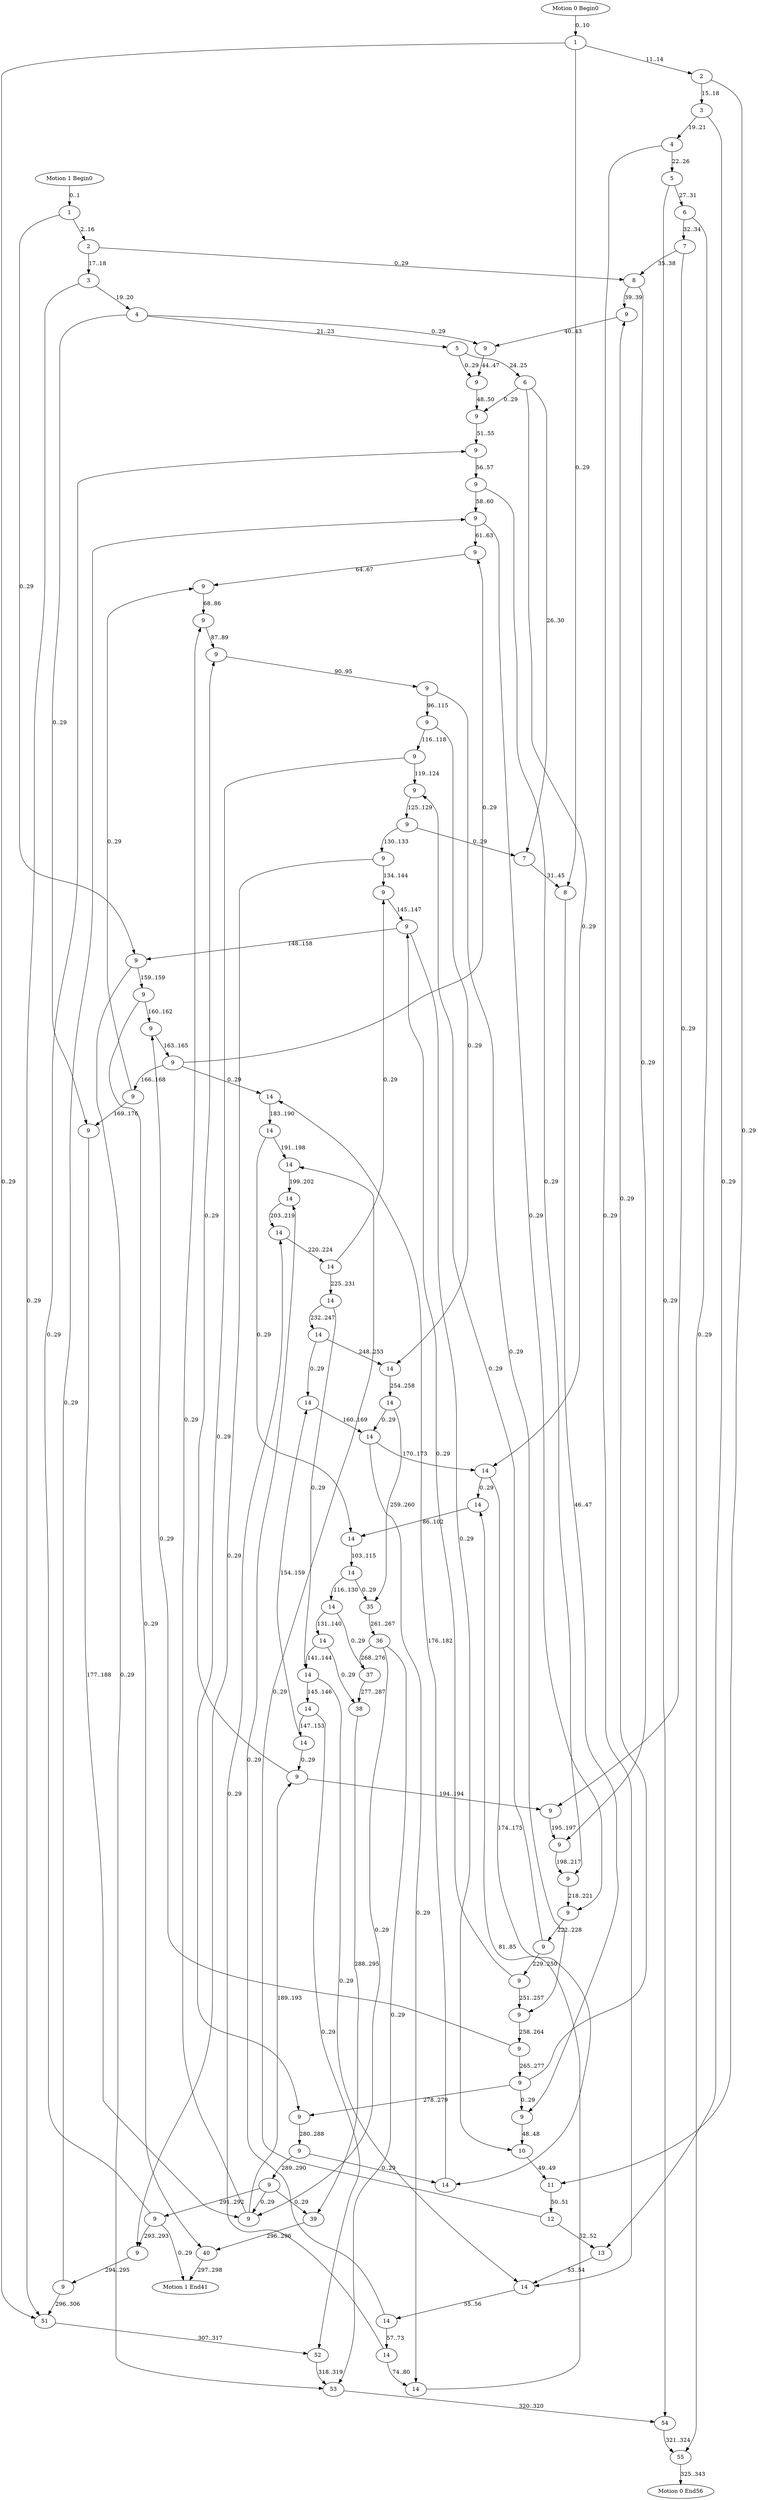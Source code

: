 // Motion Graph
digraph {
	139808916140216 [label="Motion 0 Begin0"]
	139808916140216 -> 139808800382480 [label="0..10"]
	139808800382480 [label=1]
	139808800382480 -> 139808832821400 [label="11..14"]
	139808832821400 [label=2]
	139808832821400 -> 139808790384032 [label="15..18"]
	139808790384032 [label=3]
	139808790384032 -> 139808788082416 [label="19..21"]
	139808788082416 [label=4]
	139808788082416 -> 139809977130064 [label="22..26"]
	139809977130064 [label=5]
	139809977130064 -> 139808820696736 [label="27..31"]
	139808820696736 [label=6]
	139808820696736 -> 139808791733864 [label="32..34"]
	139808791733864 [label=7]
	139808791733864 -> 139808827377368 [label="35..38"]
	139808827377368 [label=8]
	139808827377368 -> 139808831941432 [label="39..39"]
	139808831941432 [label=9]
	139808831941432 -> 139808833762136 [label="40..43"]
	139808833762136 [label=9]
	139808833762136 -> 139808832368256 [label="44..47"]
	139808832368256 [label=9]
	139808832368256 -> 139809440507608 [label="48..50"]
	139809440507608 [label=9]
	139809440507608 -> 139808914996808 [label="51..55"]
	139808914996808 [label=9]
	139808914996808 -> 139808813696896 [label="56..57"]
	139808813696896 [label=9]
	139808813696896 -> 139808823668128 [label="58..60"]
	139808823668128 [label=9]
	139808823668128 -> 139808805437568 [label="61..63"]
	139808805437568 [label=9]
	139808805437568 -> 139808806034848 [label="64..67"]
	139808806034848 [label=9]
	139808806034848 -> 139808809944120 [label="68..86"]
	139808809944120 [label=9]
	139808809944120 -> 139808822010320 [label="87..89"]
	139808822010320 [label=9]
	139808822010320 -> 139809978071024 [label="90..95"]
	139809978071024 [label=9]
	139809978071024 -> 139808814559016 [label="96..115"]
	139808814559016 [label=9]
	139808814559016 -> 139808816446264 [label="116..118"]
	139808816446264 [label=9]
	139808816446264 -> 139808811435568 [label="119..124"]
	139808811435568 [label=9]
	139808811435568 -> 139808823808632 [label="125..129"]
	139808823808632 [label=9]
	139808823808632 -> 139808814995272 [label="130..133"]
	139808814995272 [label=9]
	139808814995272 -> 139809440461656 [label="134..144"]
	139809440461656 [label=9]
	139809440461656 -> 139808812823664 [label="145..147"]
	139808812823664 [label=9]
	139808812823664 -> 139808824629848 [label="148..158"]
	139808824629848 [label=9]
	139808824629848 -> 139808816392344 [label="159..159"]
	139808816392344 [label=9]
	139808816392344 -> 139808813744592 [label="160..162"]
	139808813744592 [label=9]
	139808813744592 -> 139808808407280 [label="163..165"]
	139808808407280 [label=9]
	139808808407280 -> 139808821468800 [label="166..168"]
	139808821468800 [label=9]
	139808821468800 -> 139808830094976 [label="169..176"]
	139808830094976 [label=9]
	139808830094976 -> 139809977129504 [label="177..188"]
	139809977129504 [label=9]
	139809977129504 -> 139809440626952 [label="189..193"]
	139809440626952 [label=9]
	139809440626952 -> 139808822010320 [label="0..29"]
	139809440626952 -> 139808789450880 [label="194..194"]
	139808789450880 [label=9]
	139808789450880 -> 139808808139464 [label="195..197"]
	139808808139464 [label=9]
	139808808139464 -> 139808791714392 [label="198..217"]
	139808791714392 [label=9]
	139808791714392 -> 139808810927720 [label="218..221"]
	139808810927720 [label=9]
	139808810927720 -> 139808825055328 [label="222..228"]
	139808825055328 [label=9]
	139808825055328 -> 139808825122376 [label="229..250"]
	139808825122376 [label=9]
	139808825122376 -> 139808812823664 [label="0..29"]
	139808825122376 -> 139808793960520 [label="251..257"]
	139808793960520 [label=9]
	139808793960520 -> 139808826092232 [label="258..264"]
	139808826092232 [label=9]
	139808826092232 -> 139808920667696 [label="265..277"]
	139808920667696 [label=9]
	139808920667696 -> 139808816409904 [label="0..29"]
	139808816409904 [label=9]
	139808816409904 -> 139808801800712 [label="48..48"]
	139808801800712 [label=10]
	139808801800712 -> 139808783019200 [label="49..49"]
	139808783019200 [label=11]
	139808783019200 -> 139808904314272 [label="50..51"]
	139808904314272 [label=12]
	139808904314272 -> 139808903370400 [label="0..29"]
	139808903370400 [label=14]
	139808903370400 -> 139808904385648 [label="199..202"]
	139808904385648 [label=14]
	139808904385648 -> 139808905630160 [label="203..219"]
	139808905630160 [label=14]
	139808905630160 -> 139809978091168 [label="220..224"]
	139809978091168 [label=14]
	139809978091168 -> 139809977130344 [label="225..231"]
	139809977130344 [label=14]
	139809977130344 -> 139809977129392 [label="232..247"]
	139809977129392 [label=14]
	139809977129392 -> 139809978072704 [label="0..29"]
	139809978072704 [label=14]
	139809978072704 -> 139809977129616 [label="160..169"]
	139809977129616 [label=14]
	139809977129616 -> 139808920964904 [label="170..173"]
	139808920964904 [label=14]
	139808920964904 -> 139809977205816 [label="0..29"]
	139809977205816 [label=14]
	139809977205816 -> 139808916181736 [label="86..102"]
	139808916181736 [label=14]
	139808916181736 -> 139808907599600 [label="103..115"]
	139808907599600 [label=14]
	139808907599600 -> 139809977129448 [label="116..130"]
	139809977129448 [label=14]
	139809977129448 -> 139809978037752 [label="131..140"]
	139809978037752 [label=14]
	139809978037752 -> 139808920932136 [label="141..144"]
	139808920932136 [label=14]
	139808920932136 -> 139809977129840 [label="145..146"]
	139809977129840 [label=14]
	139809977129840 -> 139809440547392 [label="147..153"]
	139809440547392 [label=14]
	139809440547392 -> 139809978072704 [label="154..159"]
	139809440547392 -> 139809440626952 [label="0..29"]
	139809977129840 -> 139809978084264 [label="0..29"]
	139809978084264 [label=52]
	139809978084264 -> 139809977128496 [label="318..319"]
	139809977128496 [label=53]
	139809977128496 -> 139808786671040 [label="320..320"]
	139808786671040 [label=54]
	139808786671040 -> 139808788063008 [label="321..324"]
	139808788063008 [label=55]
	139808788063008 -> 139809977127656 [label="325..343"]
	139809977127656 [label="Motion 0 End56"]
	139808920932136 -> 139808914984688 [label="0..29"]
	139808914984688 [label=14]
	139808914984688 -> 139809977050336 [label="55..56"]
	139809977050336 [label=14]
	139809977050336 -> 139809978038760 [label="57..73"]
	139809978038760 [label=14]
	139809978038760 -> 139808916319928 [label="74..80"]
	139808916319928 [label=14]
	139808916319928 -> 139809977205816 [label="81..85"]
	139809978038760 -> 139808905630160 [label="0..29"]
	139809977050336 -> 139808904385648 [label="0..29"]
	139809978037752 -> 139808908992808 [label="0..29"]
	139808908992808 [label=38]
	139808908992808 -> 139808820049232 [label="288..295"]
	139808820049232 [label=39]
	139808820049232 -> 139808802657728 [label="296..296"]
	139808802657728 [label=40]
	139808802657728 -> 139809977129000 [label="297..298"]
	139809977129000 [label="Motion 1 End41"]
	139809977129448 -> 139808908975296 [label="0..29"]
	139808908975296 [label=37]
	139808908975296 -> 139808908992808 [label="277..287"]
	139808907599600 -> 139808926080752 [label="0..29"]
	139808926080752 [label=35]
	139808926080752 -> 139809977129336 [label="261..267"]
	139809977129336 [label=36]
	139809977129336 -> 139809977129504 [label="0..29"]
	139809977129336 -> 139809977128496 [label="0..29"]
	139809977129336 -> 139808908975296 [label="268..276"]
	139808920964904 -> 139808817323144 [label="174..175"]
	139808817323144 [label=14]
	139808817323144 -> 139808806051232 [label="176..182"]
	139808806051232 [label=14]
	139808806051232 -> 139809977129560 [label="183..190"]
	139809977129560 [label=14]
	139809977129560 -> 139808916181736 [label="0..29"]
	139809977129560 -> 139808903370400 [label="191..198"]
	139809977129616 -> 139808916319928 [label="0..29"]
	139809977129392 -> 139808795348048 [label="248..253"]
	139808795348048 [label=14]
	139808795348048 -> 139809978037304 [label="254..258"]
	139809978037304 [label=14]
	139809978037304 -> 139809977129616 [label="0..29"]
	139809978037304 -> 139808926080752 [label="259..260"]
	139809977130344 -> 139808920932136 [label="0..29"]
	139809978091168 -> 139809440461656 [label="0..29"]
	139808904314272 -> 139808784415376 [label="52..52"]
	139808784415376 [label=13]
	139808784415376 -> 139808914984688 [label="53..54"]
	139808920667696 -> 139808831941432 [label="0..29"]
	139808920667696 -> 139808796730312 [label="278..279"]
	139808796730312 [label=9]
	139808796730312 -> 139808818741768 [label="280..288"]
	139808818741768 [label=9]
	139808818741768 -> 139808823733160 [label="289..290"]
	139808823733160 [label=9]
	139808823733160 -> 139808903393232 [label="291..292"]
	139808903393232 [label=9]
	139808903393232 -> 139809977129000 [label="0..29"]
	139808903393232 -> 139808914996808 [label="0..29"]
	139808903393232 -> 139808799009984 [label="293..293"]
	139808799009984 [label=9]
	139808799009984 -> 139808832440304 [label="294..295"]
	139808832440304 [label=9]
	139808832440304 -> 139808828784824 [label="296..306"]
	139808828784824 [label=51]
	139808828784824 -> 139809978084264 [label="307..317"]
	139808832440304 -> 139808823668128 [label="0..29"]
	139808823733160 -> 139808820049232 [label="0..29"]
	139808823733160 -> 139809977129504 [label="0..29"]
	139808818741768 -> 139808817323144 [label="0..29"]
	139808826092232 -> 139808813744592 [label="0..29"]
	139808825055328 -> 139808811435568 [label="0..29"]
	139809977129504 -> 139808809944120 [label="0..29"]
	139808821468800 -> 139808806034848 [label="0..29"]
	139808808407280 -> 139808805437568 [label="0..29"]
	139808808407280 -> 139808806051232 [label="0..29"]
	139808816392344 -> 139808802657728 [label="0..29"]
	139808824629848 -> 139809977128496 [label="0..29"]
	139808812823664 -> 139808801800712 [label="0..29"]
	139808814995272 -> 139808799009984 [label="0..29"]
	139808823808632 -> 139808798134112 [label="0..29"]
	139808798134112 [label=7]
	139808798134112 -> 139808825938160 [label="31..45"]
	139808825938160 [label=8]
	139808825938160 -> 139808816409904 [label="46..47"]
	139808816446264 -> 139808796730312 [label="0..29"]
	139808814559016 -> 139808795348048 [label="0..29"]
	139809978071024 -> 139808793960520 [label="0..29"]
	139808823668128 -> 139808810927720 [label="0..29"]
	139808813696896 -> 139808791714392 [label="0..29"]
	139808827377368 -> 139808808139464 [label="0..29"]
	139808791733864 -> 139808789450880 [label="0..29"]
	139808820696736 -> 139808788063008 [label="0..29"]
	139809977130064 -> 139808786671040 [label="0..29"]
	139808788082416 -> 139808914984688 [label="0..29"]
	139808790384032 -> 139808784415376 [label="0..29"]
	139808832821400 -> 139808783019200 [label="0..29"]
	139808800382480 -> 139808828784824 [label="0..29"]
	139808800382480 -> 139808825938160 [label="0..29"]
	139809977128720 [label="Motion 1 Begin0"]
	139809977128720 -> 139808830955872 [label="0..1"]
	139808830955872 [label=1]
	139808830955872 -> 139808915043776 [label="2..16"]
	139808915043776 [label=2]
	139808915043776 -> 139808920672072 [label="17..18"]
	139808920672072 [label=3]
	139808920672072 -> 139808832475488 [label="19..20"]
	139808832475488 [label=4]
	139808832475488 -> 139809440546600 [label="21..23"]
	139809440546600 [label=5]
	139809440546600 -> 139808903398008 [label="24..25"]
	139808903398008 [label=6]
	139808903398008 -> 139808920964904 [label="0..29"]
	139808903398008 -> 139809440507608 [label="0..29"]
	139808903398008 -> 139808798134112 [label="26..30"]
	139809440546600 -> 139808832368256 [label="0..29"]
	139808832475488 -> 139808833762136 [label="0..29"]
	139808832475488 -> 139808830094976 [label="0..29"]
	139808920672072 -> 139808828784824 [label="0..29"]
	139808915043776 -> 139808827377368 [label="0..29"]
	139808830955872 -> 139808824629848 [label="0..29"]
}